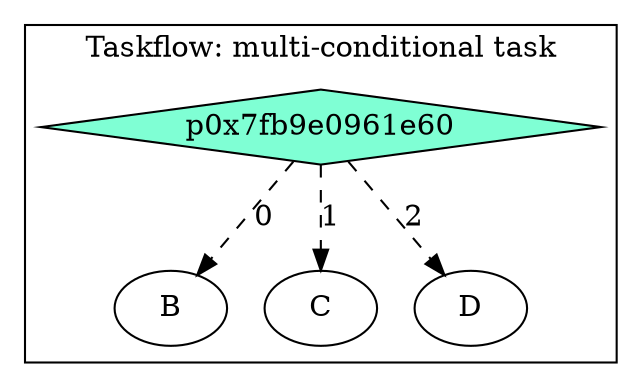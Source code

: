 digraph Taskflow {
subgraph cluster_p0x7ff7bc0a15a8 {
label="Taskflow: multi-conditional task";
p0x7fb9e0961e60[label="p0x7fb9e0961e60" shape=diamond color=black fillcolor=aquamarine style=filled];
p0x7fb9e0961e60 -> p0x7fb9e0961d50 [style=dashed label="0"];
p0x7fb9e0961e60 -> p0x7fb9e0961c40 [style=dashed label="1"];
p0x7fb9e0961e60 -> p0x7fb9e0961b30 [style=dashed label="2"];
p0x7fb9e0961d50[label="B" ];
p0x7fb9e0961c40[label="C" ];
p0x7fb9e0961b30[label="D" ];
}
}
